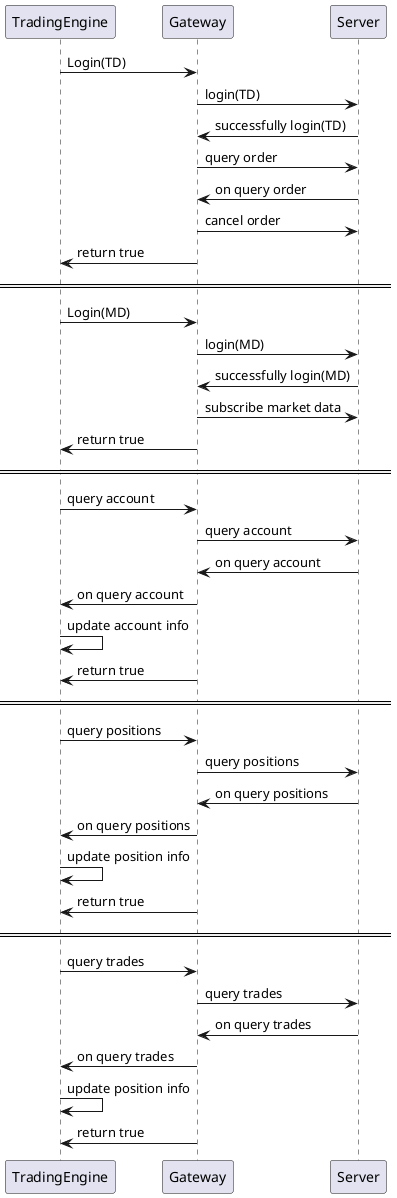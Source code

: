 @startuml 登录流程

TradingEngine -> Gateway: Login(TD)
Gateway -> Server: login(TD)
Gateway <- Server: successfully login(TD)
Gateway -> Server: query order
Gateway <- Server: on query order
Gateway -> Server: cancel order
TradingEngine <- Gateway: return true
== ==
TradingEngine -> Gateway: Login(MD)
Gateway -> Server: login(MD)
Gateway <- Server: successfully login(MD)
Gateway -> Server: subscribe market data
TradingEngine <- Gateway: return true
== ==
TradingEngine -> Gateway: query account
Gateway -> Server: query account
Gateway <- Server: on query account
TradingEngine <- Gateway: on query account
TradingEngine -> TradingEngine: update account info
TradingEngine <- Gateway: return true
== ==
TradingEngine -> Gateway: query positions
Gateway -> Server: query positions
Gateway <- Server: on query positions
TradingEngine <- Gateway: on query positions
TradingEngine -> TradingEngine: update position info
TradingEngine <- Gateway: return true
== ==
TradingEngine -> Gateway: query trades
Gateway -> Server: query trades
Gateway <- Server: on query trades
TradingEngine <- Gateway: on query trades
TradingEngine -> TradingEngine: update position info
TradingEngine <- Gateway: return true

@enduml
